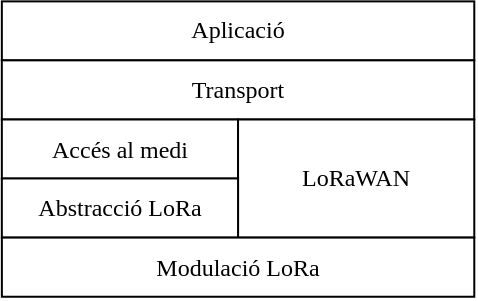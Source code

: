 <mxfile version="26.2.2">
  <diagram name="Page-1" id="g16hq8ZeH8TeaPlCU7o7">
    <mxGraphModel dx="398" dy="268" grid="1" gridSize="9.842" guides="1" tooltips="1" connect="1" arrows="1" fold="1" page="1" pageScale="1" pageWidth="827" pageHeight="1169" math="0" shadow="0">
      <root>
        <mxCell id="0" />
        <mxCell id="1" parent="0" />
        <mxCell id="xKrB0nxLNKHjkaHpamlU-7" value="Aplicació" style="rounded=0;whiteSpace=wrap;html=1;fontFamily=Computer Modern;" vertex="1" parent="1">
          <mxGeometry x="255.92" y="206.69" width="236.22" height="29.49" as="geometry" />
        </mxCell>
        <mxCell id="xKrB0nxLNKHjkaHpamlU-8" value="Transport" style="rounded=0;whiteSpace=wrap;html=1;fontFamily=Computer Modern;" vertex="1" parent="1">
          <mxGeometry x="255.91" y="236.18" width="236.22" height="29.57" as="geometry" />
        </mxCell>
        <mxCell id="xKrB0nxLNKHjkaHpamlU-9" value="Accés al medi" style="rounded=0;whiteSpace=wrap;html=1;fontFamily=Computer Modern;" vertex="1" parent="1">
          <mxGeometry x="255.92" y="265.75" width="118.11" height="29.57" as="geometry" />
        </mxCell>
        <mxCell id="xKrB0nxLNKHjkaHpamlU-10" value="LoRaWAN" style="rounded=0;whiteSpace=wrap;html=1;fontFamily=Computer Modern;" vertex="1" parent="1">
          <mxGeometry x="374.03" y="265.75" width="118.11" height="59.05" as="geometry" />
        </mxCell>
        <mxCell id="xKrB0nxLNKHjkaHpamlU-11" value="Abstracció LoRa" style="rounded=0;whiteSpace=wrap;html=1;fontFamily=Computer Modern;" vertex="1" parent="1">
          <mxGeometry x="255.913" y="295.232" width="118.11" height="29.57" as="geometry" />
        </mxCell>
        <mxCell id="xKrB0nxLNKHjkaHpamlU-12" value="Modulació LoRa" style="rounded=0;whiteSpace=wrap;html=1;fontFamily=Computer Modern;" vertex="1" parent="1">
          <mxGeometry x="255.93" y="324.8" width="236.21" height="29.57" as="geometry" />
        </mxCell>
      </root>
    </mxGraphModel>
  </diagram>
</mxfile>
